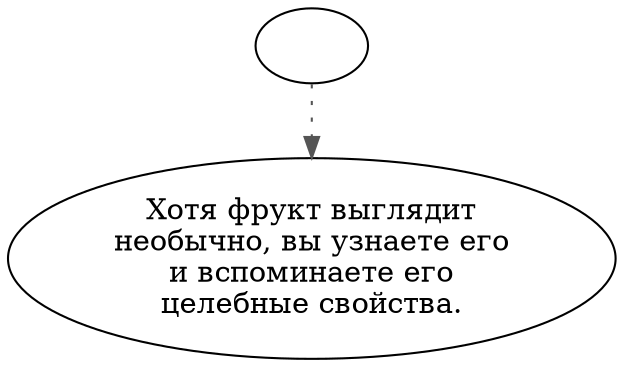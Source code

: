 digraph fruit {
  "start" [style=filled       fillcolor="#FFFFFF"       color="#000000"]
  "start" -> "spatial_p_proc" [style=dotted color="#555555"]
  "start" [label=""]
  "spatial_p_proc" [style=filled       fillcolor="#FFFFFF"       color="#000000"]
  "spatial_p_proc" [label="Хотя фрукт выглядит\nнеобычно, вы узнаете его\nи вспоминаете его\nцелебные свойства."]
}